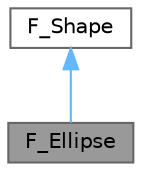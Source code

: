 digraph "F_Ellipse"
{
 // LATEX_PDF_SIZE
  bgcolor="transparent";
  edge [fontname=Helvetica,fontsize=10,labelfontname=Helvetica,labelfontsize=10];
  node [fontname=Helvetica,fontsize=10,shape=box,height=0.2,width=0.4];
  Node1 [id="Node000001",label="F_Ellipse",height=0.2,width=0.4,color="gray40", fillcolor="grey60", style="filled", fontcolor="black",tooltip="椭圆类"];
  Node2 -> Node1 [id="edge1_Node000001_Node000002",dir="back",color="steelblue1",style="solid",tooltip=" "];
  Node2 [id="Node000002",label="F_Shape",height=0.2,width=0.4,color="gray40", fillcolor="white", style="filled",URL="$class_f___shape.html",tooltip="基础形状类"];
}
